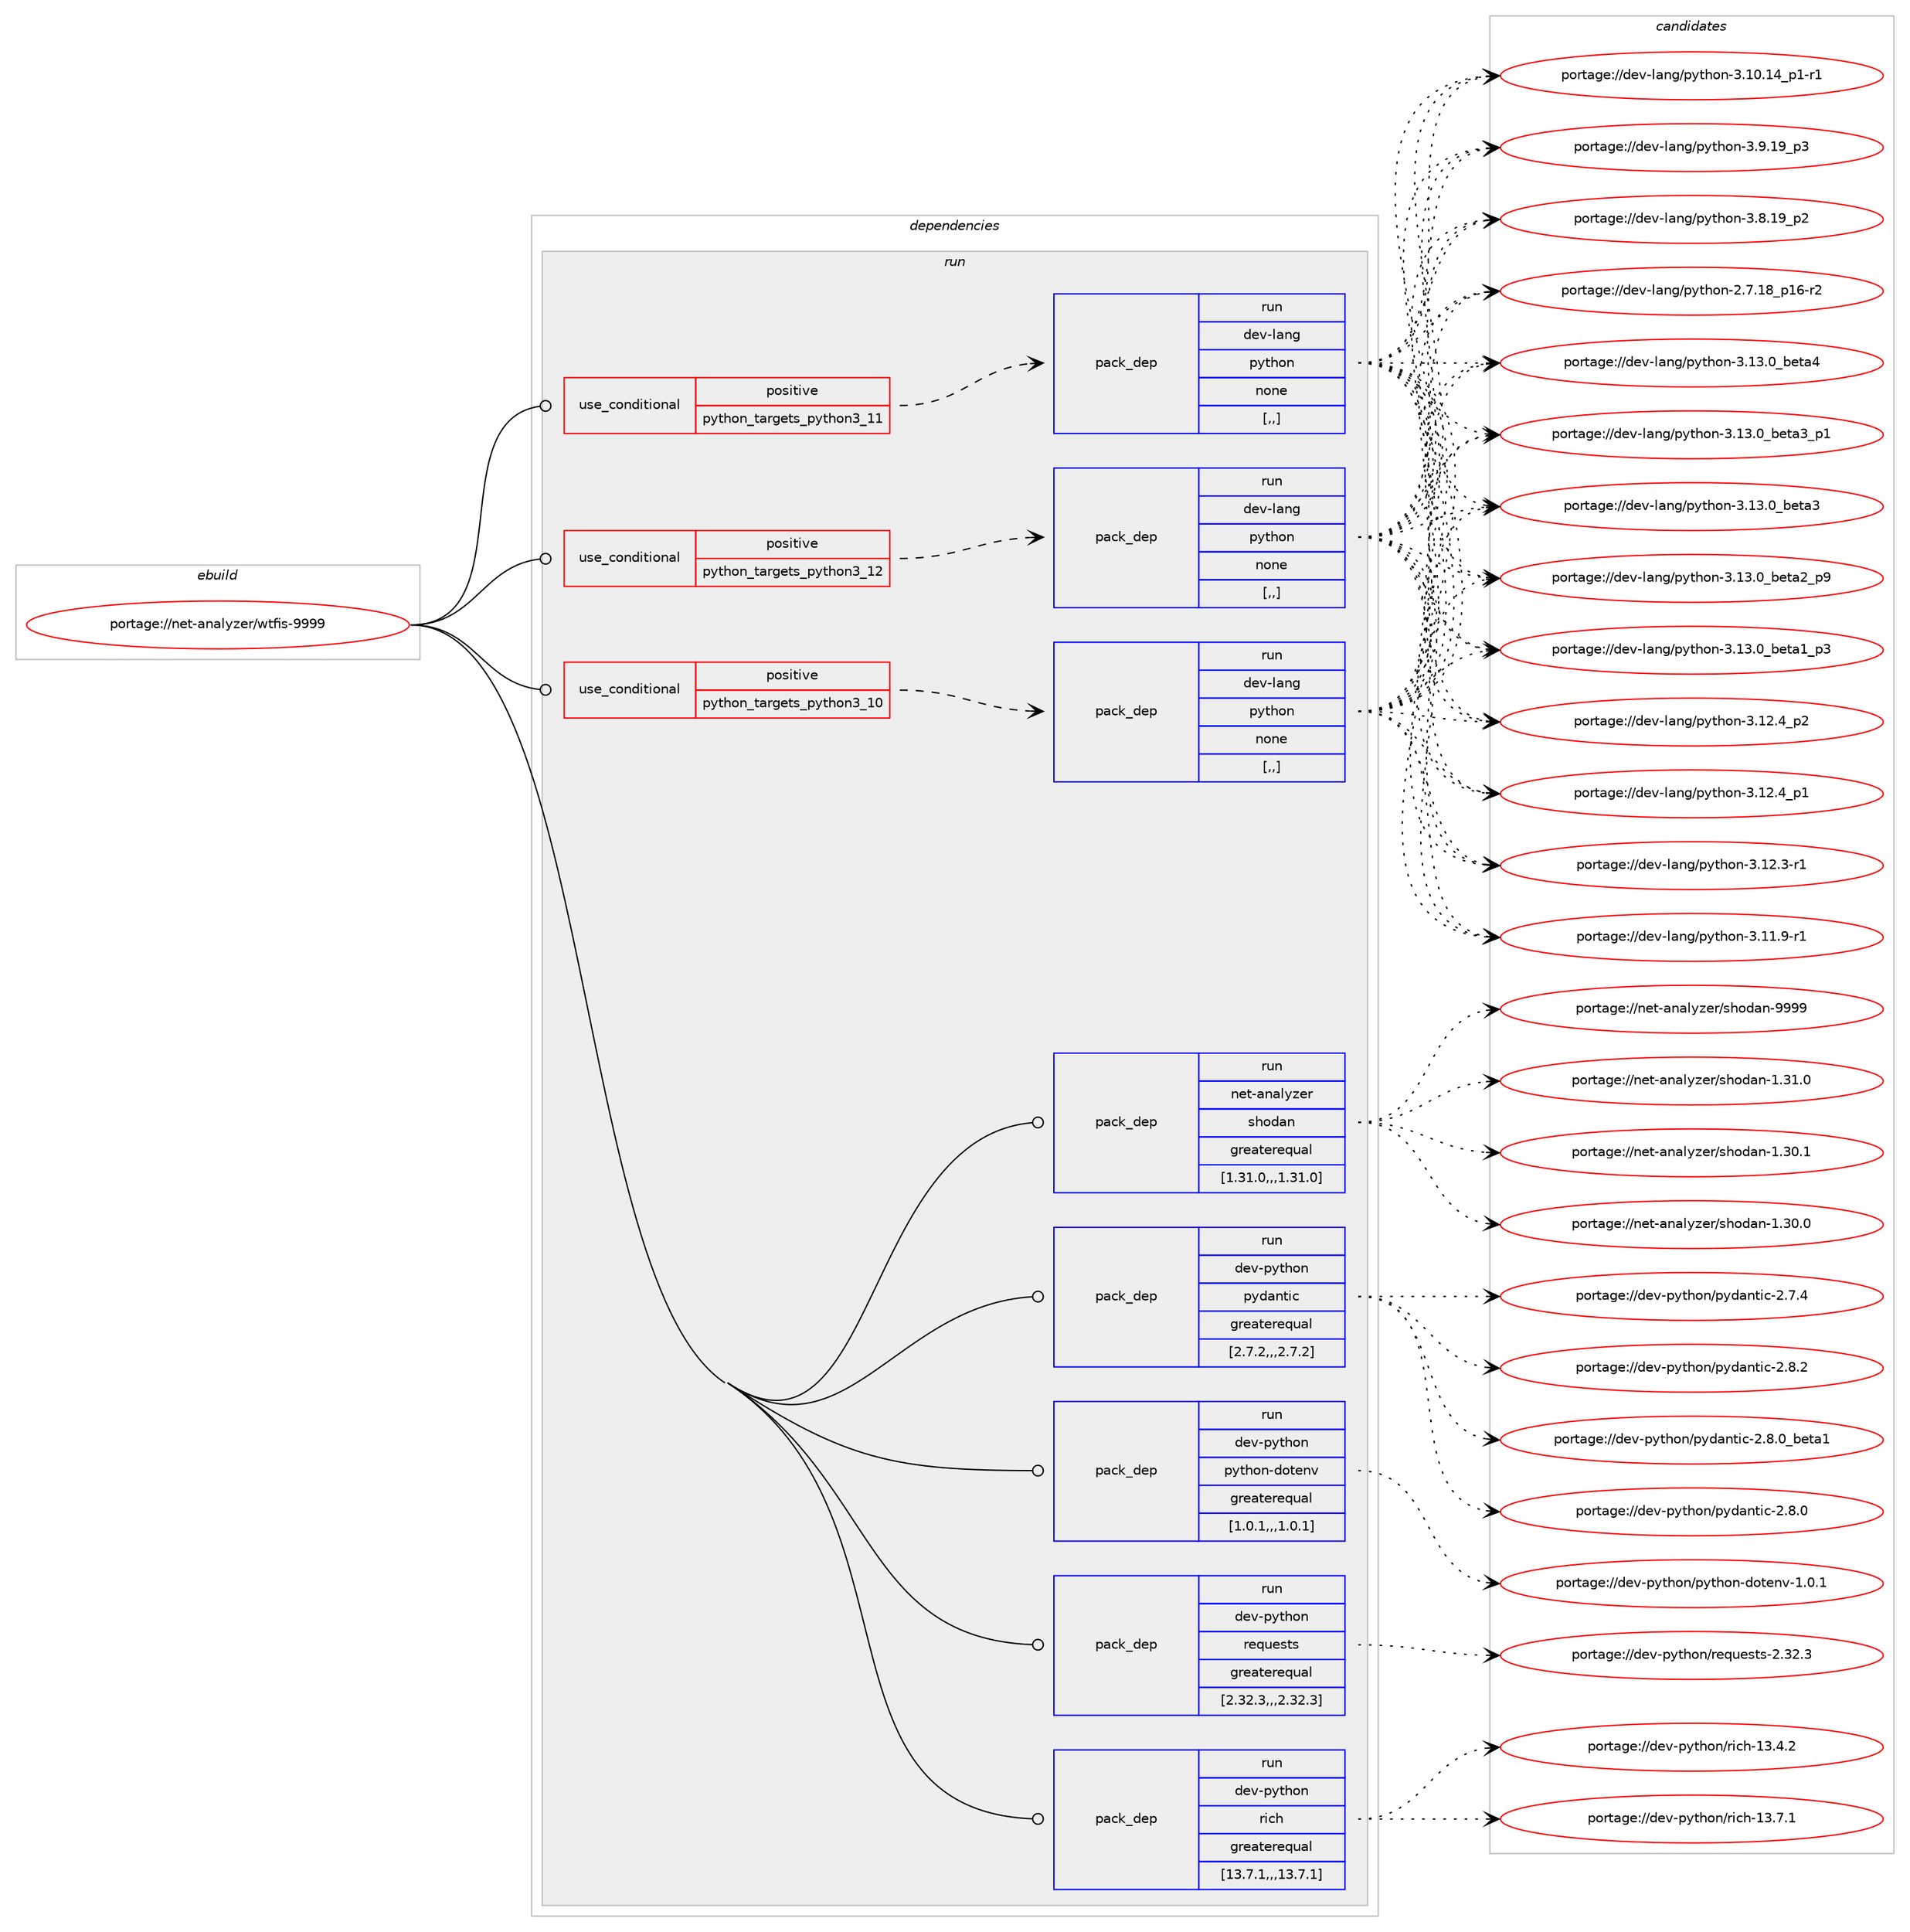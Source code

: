 digraph prolog {

# *************
# Graph options
# *************

newrank=true;
concentrate=true;
compound=true;
graph [rankdir=LR,fontname=Helvetica,fontsize=10,ranksep=1.5];#, ranksep=2.5, nodesep=0.2];
edge  [arrowhead=vee];
node  [fontname=Helvetica,fontsize=10];

# **********
# The ebuild
# **********

subgraph cluster_leftcol {
color=gray;
label=<<i>ebuild</i>>;
id [label="portage://net-analyzer/wtfis-9999", color=red, width=4, href="../net-analyzer/wtfis-9999.svg"];
}

# ****************
# The dependencies
# ****************

subgraph cluster_midcol {
color=gray;
label=<<i>dependencies</i>>;
subgraph cluster_compile {
fillcolor="#eeeeee";
style=filled;
label=<<i>compile</i>>;
}
subgraph cluster_compileandrun {
fillcolor="#eeeeee";
style=filled;
label=<<i>compile and run</i>>;
}
subgraph cluster_run {
fillcolor="#eeeeee";
style=filled;
label=<<i>run</i>>;
subgraph cond88458 {
dependency342690 [label=<<TABLE BORDER="0" CELLBORDER="1" CELLSPACING="0" CELLPADDING="4"><TR><TD ROWSPAN="3" CELLPADDING="10">use_conditional</TD></TR><TR><TD>positive</TD></TR><TR><TD>python_targets_python3_10</TD></TR></TABLE>>, shape=none, color=red];
subgraph pack251641 {
dependency342691 [label=<<TABLE BORDER="0" CELLBORDER="1" CELLSPACING="0" CELLPADDING="4" WIDTH="220"><TR><TD ROWSPAN="6" CELLPADDING="30">pack_dep</TD></TR><TR><TD WIDTH="110">run</TD></TR><TR><TD>dev-lang</TD></TR><TR><TD>python</TD></TR><TR><TD>none</TD></TR><TR><TD>[,,]</TD></TR></TABLE>>, shape=none, color=blue];
}
dependency342690:e -> dependency342691:w [weight=20,style="dashed",arrowhead="vee"];
}
id:e -> dependency342690:w [weight=20,style="solid",arrowhead="odot"];
subgraph cond88459 {
dependency342692 [label=<<TABLE BORDER="0" CELLBORDER="1" CELLSPACING="0" CELLPADDING="4"><TR><TD ROWSPAN="3" CELLPADDING="10">use_conditional</TD></TR><TR><TD>positive</TD></TR><TR><TD>python_targets_python3_11</TD></TR></TABLE>>, shape=none, color=red];
subgraph pack251642 {
dependency342693 [label=<<TABLE BORDER="0" CELLBORDER="1" CELLSPACING="0" CELLPADDING="4" WIDTH="220"><TR><TD ROWSPAN="6" CELLPADDING="30">pack_dep</TD></TR><TR><TD WIDTH="110">run</TD></TR><TR><TD>dev-lang</TD></TR><TR><TD>python</TD></TR><TR><TD>none</TD></TR><TR><TD>[,,]</TD></TR></TABLE>>, shape=none, color=blue];
}
dependency342692:e -> dependency342693:w [weight=20,style="dashed",arrowhead="vee"];
}
id:e -> dependency342692:w [weight=20,style="solid",arrowhead="odot"];
subgraph cond88460 {
dependency342694 [label=<<TABLE BORDER="0" CELLBORDER="1" CELLSPACING="0" CELLPADDING="4"><TR><TD ROWSPAN="3" CELLPADDING="10">use_conditional</TD></TR><TR><TD>positive</TD></TR><TR><TD>python_targets_python3_12</TD></TR></TABLE>>, shape=none, color=red];
subgraph pack251643 {
dependency342695 [label=<<TABLE BORDER="0" CELLBORDER="1" CELLSPACING="0" CELLPADDING="4" WIDTH="220"><TR><TD ROWSPAN="6" CELLPADDING="30">pack_dep</TD></TR><TR><TD WIDTH="110">run</TD></TR><TR><TD>dev-lang</TD></TR><TR><TD>python</TD></TR><TR><TD>none</TD></TR><TR><TD>[,,]</TD></TR></TABLE>>, shape=none, color=blue];
}
dependency342694:e -> dependency342695:w [weight=20,style="dashed",arrowhead="vee"];
}
id:e -> dependency342694:w [weight=20,style="solid",arrowhead="odot"];
subgraph pack251644 {
dependency342696 [label=<<TABLE BORDER="0" CELLBORDER="1" CELLSPACING="0" CELLPADDING="4" WIDTH="220"><TR><TD ROWSPAN="6" CELLPADDING="30">pack_dep</TD></TR><TR><TD WIDTH="110">run</TD></TR><TR><TD>dev-python</TD></TR><TR><TD>pydantic</TD></TR><TR><TD>greaterequal</TD></TR><TR><TD>[2.7.2,,,2.7.2]</TD></TR></TABLE>>, shape=none, color=blue];
}
id:e -> dependency342696:w [weight=20,style="solid",arrowhead="odot"];
subgraph pack251645 {
dependency342697 [label=<<TABLE BORDER="0" CELLBORDER="1" CELLSPACING="0" CELLPADDING="4" WIDTH="220"><TR><TD ROWSPAN="6" CELLPADDING="30">pack_dep</TD></TR><TR><TD WIDTH="110">run</TD></TR><TR><TD>dev-python</TD></TR><TR><TD>python-dotenv</TD></TR><TR><TD>greaterequal</TD></TR><TR><TD>[1.0.1,,,1.0.1]</TD></TR></TABLE>>, shape=none, color=blue];
}
id:e -> dependency342697:w [weight=20,style="solid",arrowhead="odot"];
subgraph pack251646 {
dependency342698 [label=<<TABLE BORDER="0" CELLBORDER="1" CELLSPACING="0" CELLPADDING="4" WIDTH="220"><TR><TD ROWSPAN="6" CELLPADDING="30">pack_dep</TD></TR><TR><TD WIDTH="110">run</TD></TR><TR><TD>dev-python</TD></TR><TR><TD>requests</TD></TR><TR><TD>greaterequal</TD></TR><TR><TD>[2.32.3,,,2.32.3]</TD></TR></TABLE>>, shape=none, color=blue];
}
id:e -> dependency342698:w [weight=20,style="solid",arrowhead="odot"];
subgraph pack251647 {
dependency342699 [label=<<TABLE BORDER="0" CELLBORDER="1" CELLSPACING="0" CELLPADDING="4" WIDTH="220"><TR><TD ROWSPAN="6" CELLPADDING="30">pack_dep</TD></TR><TR><TD WIDTH="110">run</TD></TR><TR><TD>dev-python</TD></TR><TR><TD>rich</TD></TR><TR><TD>greaterequal</TD></TR><TR><TD>[13.7.1,,,13.7.1]</TD></TR></TABLE>>, shape=none, color=blue];
}
id:e -> dependency342699:w [weight=20,style="solid",arrowhead="odot"];
subgraph pack251648 {
dependency342700 [label=<<TABLE BORDER="0" CELLBORDER="1" CELLSPACING="0" CELLPADDING="4" WIDTH="220"><TR><TD ROWSPAN="6" CELLPADDING="30">pack_dep</TD></TR><TR><TD WIDTH="110">run</TD></TR><TR><TD>net-analyzer</TD></TR><TR><TD>shodan</TD></TR><TR><TD>greaterequal</TD></TR><TR><TD>[1.31.0,,,1.31.0]</TD></TR></TABLE>>, shape=none, color=blue];
}
id:e -> dependency342700:w [weight=20,style="solid",arrowhead="odot"];
}
}

# **************
# The candidates
# **************

subgraph cluster_choices {
rank=same;
color=gray;
label=<<i>candidates</i>>;

subgraph choice251641 {
color=black;
nodesep=1;
choice1001011184510897110103471121211161041111104551464951464895981011169752 [label="portage://dev-lang/python-3.13.0_beta4", color=red, width=4,href="../dev-lang/python-3.13.0_beta4.svg"];
choice10010111845108971101034711212111610411111045514649514648959810111697519511249 [label="portage://dev-lang/python-3.13.0_beta3_p1", color=red, width=4,href="../dev-lang/python-3.13.0_beta3_p1.svg"];
choice1001011184510897110103471121211161041111104551464951464895981011169751 [label="portage://dev-lang/python-3.13.0_beta3", color=red, width=4,href="../dev-lang/python-3.13.0_beta3.svg"];
choice10010111845108971101034711212111610411111045514649514648959810111697509511257 [label="portage://dev-lang/python-3.13.0_beta2_p9", color=red, width=4,href="../dev-lang/python-3.13.0_beta2_p9.svg"];
choice10010111845108971101034711212111610411111045514649514648959810111697499511251 [label="portage://dev-lang/python-3.13.0_beta1_p3", color=red, width=4,href="../dev-lang/python-3.13.0_beta1_p3.svg"];
choice100101118451089711010347112121116104111110455146495046529511250 [label="portage://dev-lang/python-3.12.4_p2", color=red, width=4,href="../dev-lang/python-3.12.4_p2.svg"];
choice100101118451089711010347112121116104111110455146495046529511249 [label="portage://dev-lang/python-3.12.4_p1", color=red, width=4,href="../dev-lang/python-3.12.4_p1.svg"];
choice100101118451089711010347112121116104111110455146495046514511449 [label="portage://dev-lang/python-3.12.3-r1", color=red, width=4,href="../dev-lang/python-3.12.3-r1.svg"];
choice100101118451089711010347112121116104111110455146494946574511449 [label="portage://dev-lang/python-3.11.9-r1", color=red, width=4,href="../dev-lang/python-3.11.9-r1.svg"];
choice100101118451089711010347112121116104111110455146494846495295112494511449 [label="portage://dev-lang/python-3.10.14_p1-r1", color=red, width=4,href="../dev-lang/python-3.10.14_p1-r1.svg"];
choice100101118451089711010347112121116104111110455146574649579511251 [label="portage://dev-lang/python-3.9.19_p3", color=red, width=4,href="../dev-lang/python-3.9.19_p3.svg"];
choice100101118451089711010347112121116104111110455146564649579511250 [label="portage://dev-lang/python-3.8.19_p2", color=red, width=4,href="../dev-lang/python-3.8.19_p2.svg"];
choice100101118451089711010347112121116104111110455046554649569511249544511450 [label="portage://dev-lang/python-2.7.18_p16-r2", color=red, width=4,href="../dev-lang/python-2.7.18_p16-r2.svg"];
dependency342691:e -> choice1001011184510897110103471121211161041111104551464951464895981011169752:w [style=dotted,weight="100"];
dependency342691:e -> choice10010111845108971101034711212111610411111045514649514648959810111697519511249:w [style=dotted,weight="100"];
dependency342691:e -> choice1001011184510897110103471121211161041111104551464951464895981011169751:w [style=dotted,weight="100"];
dependency342691:e -> choice10010111845108971101034711212111610411111045514649514648959810111697509511257:w [style=dotted,weight="100"];
dependency342691:e -> choice10010111845108971101034711212111610411111045514649514648959810111697499511251:w [style=dotted,weight="100"];
dependency342691:e -> choice100101118451089711010347112121116104111110455146495046529511250:w [style=dotted,weight="100"];
dependency342691:e -> choice100101118451089711010347112121116104111110455146495046529511249:w [style=dotted,weight="100"];
dependency342691:e -> choice100101118451089711010347112121116104111110455146495046514511449:w [style=dotted,weight="100"];
dependency342691:e -> choice100101118451089711010347112121116104111110455146494946574511449:w [style=dotted,weight="100"];
dependency342691:e -> choice100101118451089711010347112121116104111110455146494846495295112494511449:w [style=dotted,weight="100"];
dependency342691:e -> choice100101118451089711010347112121116104111110455146574649579511251:w [style=dotted,weight="100"];
dependency342691:e -> choice100101118451089711010347112121116104111110455146564649579511250:w [style=dotted,weight="100"];
dependency342691:e -> choice100101118451089711010347112121116104111110455046554649569511249544511450:w [style=dotted,weight="100"];
}
subgraph choice251642 {
color=black;
nodesep=1;
choice1001011184510897110103471121211161041111104551464951464895981011169752 [label="portage://dev-lang/python-3.13.0_beta4", color=red, width=4,href="../dev-lang/python-3.13.0_beta4.svg"];
choice10010111845108971101034711212111610411111045514649514648959810111697519511249 [label="portage://dev-lang/python-3.13.0_beta3_p1", color=red, width=4,href="../dev-lang/python-3.13.0_beta3_p1.svg"];
choice1001011184510897110103471121211161041111104551464951464895981011169751 [label="portage://dev-lang/python-3.13.0_beta3", color=red, width=4,href="../dev-lang/python-3.13.0_beta3.svg"];
choice10010111845108971101034711212111610411111045514649514648959810111697509511257 [label="portage://dev-lang/python-3.13.0_beta2_p9", color=red, width=4,href="../dev-lang/python-3.13.0_beta2_p9.svg"];
choice10010111845108971101034711212111610411111045514649514648959810111697499511251 [label="portage://dev-lang/python-3.13.0_beta1_p3", color=red, width=4,href="../dev-lang/python-3.13.0_beta1_p3.svg"];
choice100101118451089711010347112121116104111110455146495046529511250 [label="portage://dev-lang/python-3.12.4_p2", color=red, width=4,href="../dev-lang/python-3.12.4_p2.svg"];
choice100101118451089711010347112121116104111110455146495046529511249 [label="portage://dev-lang/python-3.12.4_p1", color=red, width=4,href="../dev-lang/python-3.12.4_p1.svg"];
choice100101118451089711010347112121116104111110455146495046514511449 [label="portage://dev-lang/python-3.12.3-r1", color=red, width=4,href="../dev-lang/python-3.12.3-r1.svg"];
choice100101118451089711010347112121116104111110455146494946574511449 [label="portage://dev-lang/python-3.11.9-r1", color=red, width=4,href="../dev-lang/python-3.11.9-r1.svg"];
choice100101118451089711010347112121116104111110455146494846495295112494511449 [label="portage://dev-lang/python-3.10.14_p1-r1", color=red, width=4,href="../dev-lang/python-3.10.14_p1-r1.svg"];
choice100101118451089711010347112121116104111110455146574649579511251 [label="portage://dev-lang/python-3.9.19_p3", color=red, width=4,href="../dev-lang/python-3.9.19_p3.svg"];
choice100101118451089711010347112121116104111110455146564649579511250 [label="portage://dev-lang/python-3.8.19_p2", color=red, width=4,href="../dev-lang/python-3.8.19_p2.svg"];
choice100101118451089711010347112121116104111110455046554649569511249544511450 [label="portage://dev-lang/python-2.7.18_p16-r2", color=red, width=4,href="../dev-lang/python-2.7.18_p16-r2.svg"];
dependency342693:e -> choice1001011184510897110103471121211161041111104551464951464895981011169752:w [style=dotted,weight="100"];
dependency342693:e -> choice10010111845108971101034711212111610411111045514649514648959810111697519511249:w [style=dotted,weight="100"];
dependency342693:e -> choice1001011184510897110103471121211161041111104551464951464895981011169751:w [style=dotted,weight="100"];
dependency342693:e -> choice10010111845108971101034711212111610411111045514649514648959810111697509511257:w [style=dotted,weight="100"];
dependency342693:e -> choice10010111845108971101034711212111610411111045514649514648959810111697499511251:w [style=dotted,weight="100"];
dependency342693:e -> choice100101118451089711010347112121116104111110455146495046529511250:w [style=dotted,weight="100"];
dependency342693:e -> choice100101118451089711010347112121116104111110455146495046529511249:w [style=dotted,weight="100"];
dependency342693:e -> choice100101118451089711010347112121116104111110455146495046514511449:w [style=dotted,weight="100"];
dependency342693:e -> choice100101118451089711010347112121116104111110455146494946574511449:w [style=dotted,weight="100"];
dependency342693:e -> choice100101118451089711010347112121116104111110455146494846495295112494511449:w [style=dotted,weight="100"];
dependency342693:e -> choice100101118451089711010347112121116104111110455146574649579511251:w [style=dotted,weight="100"];
dependency342693:e -> choice100101118451089711010347112121116104111110455146564649579511250:w [style=dotted,weight="100"];
dependency342693:e -> choice100101118451089711010347112121116104111110455046554649569511249544511450:w [style=dotted,weight="100"];
}
subgraph choice251643 {
color=black;
nodesep=1;
choice1001011184510897110103471121211161041111104551464951464895981011169752 [label="portage://dev-lang/python-3.13.0_beta4", color=red, width=4,href="../dev-lang/python-3.13.0_beta4.svg"];
choice10010111845108971101034711212111610411111045514649514648959810111697519511249 [label="portage://dev-lang/python-3.13.0_beta3_p1", color=red, width=4,href="../dev-lang/python-3.13.0_beta3_p1.svg"];
choice1001011184510897110103471121211161041111104551464951464895981011169751 [label="portage://dev-lang/python-3.13.0_beta3", color=red, width=4,href="../dev-lang/python-3.13.0_beta3.svg"];
choice10010111845108971101034711212111610411111045514649514648959810111697509511257 [label="portage://dev-lang/python-3.13.0_beta2_p9", color=red, width=4,href="../dev-lang/python-3.13.0_beta2_p9.svg"];
choice10010111845108971101034711212111610411111045514649514648959810111697499511251 [label="portage://dev-lang/python-3.13.0_beta1_p3", color=red, width=4,href="../dev-lang/python-3.13.0_beta1_p3.svg"];
choice100101118451089711010347112121116104111110455146495046529511250 [label="portage://dev-lang/python-3.12.4_p2", color=red, width=4,href="../dev-lang/python-3.12.4_p2.svg"];
choice100101118451089711010347112121116104111110455146495046529511249 [label="portage://dev-lang/python-3.12.4_p1", color=red, width=4,href="../dev-lang/python-3.12.4_p1.svg"];
choice100101118451089711010347112121116104111110455146495046514511449 [label="portage://dev-lang/python-3.12.3-r1", color=red, width=4,href="../dev-lang/python-3.12.3-r1.svg"];
choice100101118451089711010347112121116104111110455146494946574511449 [label="portage://dev-lang/python-3.11.9-r1", color=red, width=4,href="../dev-lang/python-3.11.9-r1.svg"];
choice100101118451089711010347112121116104111110455146494846495295112494511449 [label="portage://dev-lang/python-3.10.14_p1-r1", color=red, width=4,href="../dev-lang/python-3.10.14_p1-r1.svg"];
choice100101118451089711010347112121116104111110455146574649579511251 [label="portage://dev-lang/python-3.9.19_p3", color=red, width=4,href="../dev-lang/python-3.9.19_p3.svg"];
choice100101118451089711010347112121116104111110455146564649579511250 [label="portage://dev-lang/python-3.8.19_p2", color=red, width=4,href="../dev-lang/python-3.8.19_p2.svg"];
choice100101118451089711010347112121116104111110455046554649569511249544511450 [label="portage://dev-lang/python-2.7.18_p16-r2", color=red, width=4,href="../dev-lang/python-2.7.18_p16-r2.svg"];
dependency342695:e -> choice1001011184510897110103471121211161041111104551464951464895981011169752:w [style=dotted,weight="100"];
dependency342695:e -> choice10010111845108971101034711212111610411111045514649514648959810111697519511249:w [style=dotted,weight="100"];
dependency342695:e -> choice1001011184510897110103471121211161041111104551464951464895981011169751:w [style=dotted,weight="100"];
dependency342695:e -> choice10010111845108971101034711212111610411111045514649514648959810111697509511257:w [style=dotted,weight="100"];
dependency342695:e -> choice10010111845108971101034711212111610411111045514649514648959810111697499511251:w [style=dotted,weight="100"];
dependency342695:e -> choice100101118451089711010347112121116104111110455146495046529511250:w [style=dotted,weight="100"];
dependency342695:e -> choice100101118451089711010347112121116104111110455146495046529511249:w [style=dotted,weight="100"];
dependency342695:e -> choice100101118451089711010347112121116104111110455146495046514511449:w [style=dotted,weight="100"];
dependency342695:e -> choice100101118451089711010347112121116104111110455146494946574511449:w [style=dotted,weight="100"];
dependency342695:e -> choice100101118451089711010347112121116104111110455146494846495295112494511449:w [style=dotted,weight="100"];
dependency342695:e -> choice100101118451089711010347112121116104111110455146574649579511251:w [style=dotted,weight="100"];
dependency342695:e -> choice100101118451089711010347112121116104111110455146564649579511250:w [style=dotted,weight="100"];
dependency342695:e -> choice100101118451089711010347112121116104111110455046554649569511249544511450:w [style=dotted,weight="100"];
}
subgraph choice251644 {
color=black;
nodesep=1;
choice10010111845112121116104111110471121211009711011610599455046564650 [label="portage://dev-python/pydantic-2.8.2", color=red, width=4,href="../dev-python/pydantic-2.8.2.svg"];
choice1001011184511212111610411111047112121100971101161059945504656464895981011169749 [label="portage://dev-python/pydantic-2.8.0_beta1", color=red, width=4,href="../dev-python/pydantic-2.8.0_beta1.svg"];
choice10010111845112121116104111110471121211009711011610599455046564648 [label="portage://dev-python/pydantic-2.8.0", color=red, width=4,href="../dev-python/pydantic-2.8.0.svg"];
choice10010111845112121116104111110471121211009711011610599455046554652 [label="portage://dev-python/pydantic-2.7.4", color=red, width=4,href="../dev-python/pydantic-2.7.4.svg"];
dependency342696:e -> choice10010111845112121116104111110471121211009711011610599455046564650:w [style=dotted,weight="100"];
dependency342696:e -> choice1001011184511212111610411111047112121100971101161059945504656464895981011169749:w [style=dotted,weight="100"];
dependency342696:e -> choice10010111845112121116104111110471121211009711011610599455046564648:w [style=dotted,weight="100"];
dependency342696:e -> choice10010111845112121116104111110471121211009711011610599455046554652:w [style=dotted,weight="100"];
}
subgraph choice251645 {
color=black;
nodesep=1;
choice100101118451121211161041111104711212111610411111045100111116101110118454946484649 [label="portage://dev-python/python-dotenv-1.0.1", color=red, width=4,href="../dev-python/python-dotenv-1.0.1.svg"];
dependency342697:e -> choice100101118451121211161041111104711212111610411111045100111116101110118454946484649:w [style=dotted,weight="100"];
}
subgraph choice251646 {
color=black;
nodesep=1;
choice100101118451121211161041111104711410111311710111511611545504651504651 [label="portage://dev-python/requests-2.32.3", color=red, width=4,href="../dev-python/requests-2.32.3.svg"];
dependency342698:e -> choice100101118451121211161041111104711410111311710111511611545504651504651:w [style=dotted,weight="100"];
}
subgraph choice251647 {
color=black;
nodesep=1;
choice10010111845112121116104111110471141059910445495146554649 [label="portage://dev-python/rich-13.7.1", color=red, width=4,href="../dev-python/rich-13.7.1.svg"];
choice10010111845112121116104111110471141059910445495146524650 [label="portage://dev-python/rich-13.4.2", color=red, width=4,href="../dev-python/rich-13.4.2.svg"];
dependency342699:e -> choice10010111845112121116104111110471141059910445495146554649:w [style=dotted,weight="100"];
dependency342699:e -> choice10010111845112121116104111110471141059910445495146524650:w [style=dotted,weight="100"];
}
subgraph choice251648 {
color=black;
nodesep=1;
choice11010111645971109710812112210111447115104111100971104557575757 [label="portage://net-analyzer/shodan-9999", color=red, width=4,href="../net-analyzer/shodan-9999.svg"];
choice110101116459711097108121122101114471151041111009711045494651494648 [label="portage://net-analyzer/shodan-1.31.0", color=red, width=4,href="../net-analyzer/shodan-1.31.0.svg"];
choice110101116459711097108121122101114471151041111009711045494651484649 [label="portage://net-analyzer/shodan-1.30.1", color=red, width=4,href="../net-analyzer/shodan-1.30.1.svg"];
choice110101116459711097108121122101114471151041111009711045494651484648 [label="portage://net-analyzer/shodan-1.30.0", color=red, width=4,href="../net-analyzer/shodan-1.30.0.svg"];
dependency342700:e -> choice11010111645971109710812112210111447115104111100971104557575757:w [style=dotted,weight="100"];
dependency342700:e -> choice110101116459711097108121122101114471151041111009711045494651494648:w [style=dotted,weight="100"];
dependency342700:e -> choice110101116459711097108121122101114471151041111009711045494651484649:w [style=dotted,weight="100"];
dependency342700:e -> choice110101116459711097108121122101114471151041111009711045494651484648:w [style=dotted,weight="100"];
}
}

}
